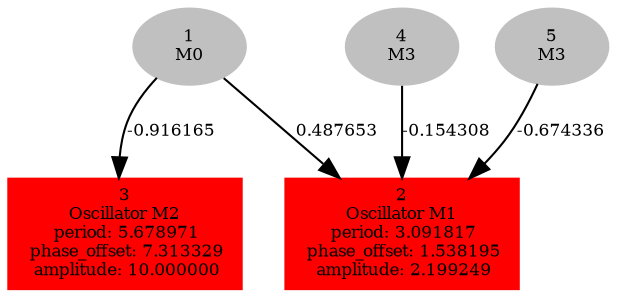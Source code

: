  digraph g{ forcelabels=true;
1[label=<1<BR/>M0>,color="grey",style=filled,fontsize=8];
2 [label=<2<BR />Oscillator M1<BR /> period: 3.091817<BR /> phase_offset: 1.538195<BR /> amplitude: 2.199249>, shape=box,color=red,style=filled,fontsize=8];3 [label=<3<BR />Oscillator M2<BR /> period: 5.678971<BR /> phase_offset: 7.313329<BR /> amplitude: 10.000000>, shape=box,color=red,style=filled,fontsize=8];4[label=<4<BR/>M3>,color="grey",style=filled,fontsize=8];
5[label=<5<BR/>M3>,color="grey",style=filled,fontsize=8];
1 -> 2[label="0.487653 ",fontsize="8"];
1 -> 3[label="-0.916165 ",fontsize="8"];
4 -> 2[label="-0.154308 ",fontsize="8"];
5 -> 2[label="-0.674336 ",fontsize="8"];
 }
